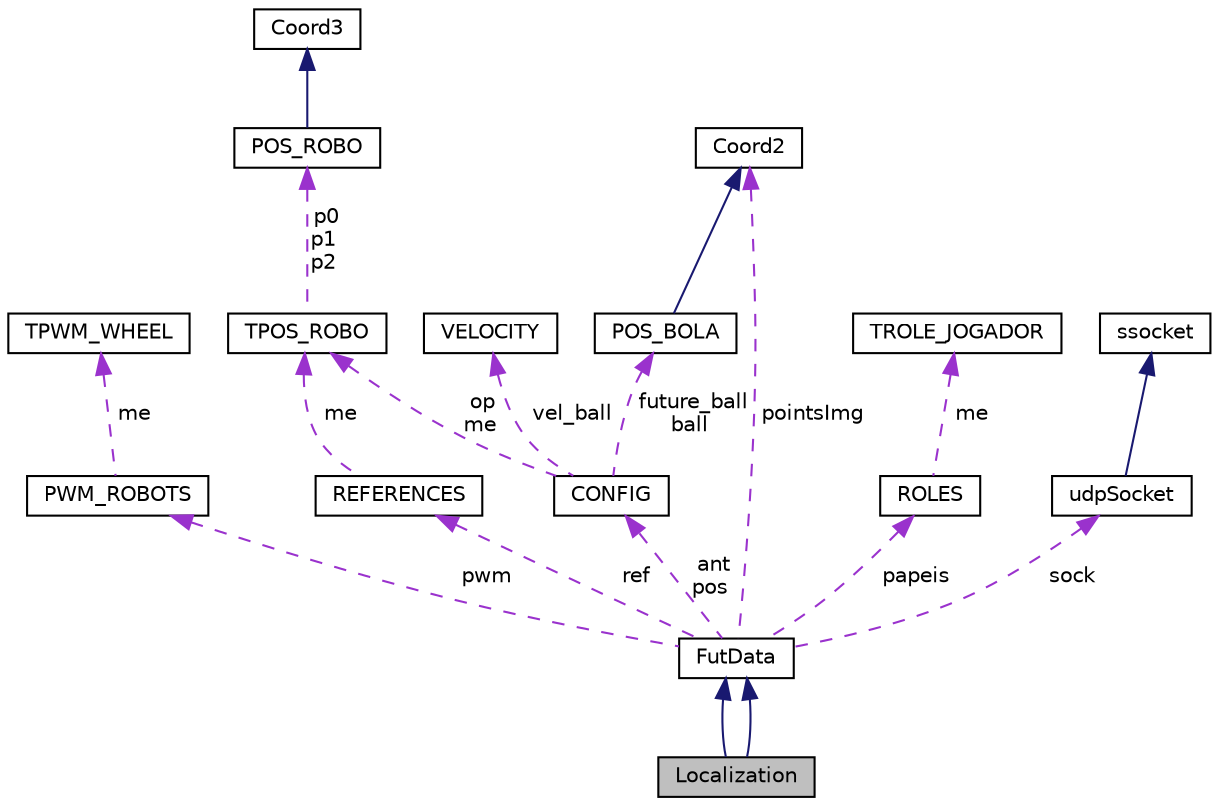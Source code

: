 digraph "Localization"
{
  edge [fontname="Helvetica",fontsize="10",labelfontname="Helvetica",labelfontsize="10"];
  node [fontname="Helvetica",fontsize="10",shape=record];
  Node3 [label="Localization",height=0.2,width=0.4,color="black", fillcolor="grey75", style="filled", fontcolor="black"];
  Node4 -> Node3 [dir="back",color="midnightblue",fontsize="10",style="solid",fontname="Helvetica"];
  Node4 [label="FutData",height=0.2,width=0.4,color="black", fillcolor="white", style="filled",URL="$classFutData.html"];
  Node5 -> Node4 [dir="back",color="darkorchid3",fontsize="10",style="dashed",label=" pwm" ,fontname="Helvetica"];
  Node5 [label="PWM_ROBOTS",height=0.2,width=0.4,color="black", fillcolor="white", style="filled",URL="$structPWM__ROBOTS.html"];
  Node6 -> Node5 [dir="back",color="darkorchid3",fontsize="10",style="dashed",label=" me" ,fontname="Helvetica"];
  Node6 [label="TPWM_WHEEL",height=0.2,width=0.4,color="black", fillcolor="white", style="filled",URL="$structTPWM__WHEEL.html"];
  Node7 -> Node4 [dir="back",color="darkorchid3",fontsize="10",style="dashed",label=" ant\npos" ,fontname="Helvetica"];
  Node7 [label="CONFIG",height=0.2,width=0.4,color="black", fillcolor="white", style="filled",URL="$structCONFIG.html"];
  Node8 -> Node7 [dir="back",color="darkorchid3",fontsize="10",style="dashed",label=" op\nme" ,fontname="Helvetica"];
  Node8 [label="TPOS_ROBO",height=0.2,width=0.4,color="black", fillcolor="white", style="filled",URL="$structTPOS__ROBO.html"];
  Node9 -> Node8 [dir="back",color="darkorchid3",fontsize="10",style="dashed",label=" p0\np1\np2" ,fontname="Helvetica"];
  Node9 [label="POS_ROBO",height=0.2,width=0.4,color="black", fillcolor="white", style="filled",URL="$structPOS__ROBO.html"];
  Node10 -> Node9 [dir="back",color="midnightblue",fontsize="10",style="solid",fontname="Helvetica"];
  Node10 [label="Coord3",height=0.2,width=0.4,color="black", fillcolor="white", style="filled",URL="$structCoord3.html"];
  Node11 -> Node7 [dir="back",color="darkorchid3",fontsize="10",style="dashed",label=" vel_ball" ,fontname="Helvetica"];
  Node11 [label="VELOCITY",height=0.2,width=0.4,color="black", fillcolor="white", style="filled",URL="$structVELOCITY.html"];
  Node12 -> Node7 [dir="back",color="darkorchid3",fontsize="10",style="dashed",label=" future_ball\nball" ,fontname="Helvetica"];
  Node12 [label="POS_BOLA",height=0.2,width=0.4,color="black", fillcolor="white", style="filled",URL="$structPOS__BOLA.html"];
  Node13 -> Node12 [dir="back",color="midnightblue",fontsize="10",style="solid",fontname="Helvetica"];
  Node13 [label="Coord2",height=0.2,width=0.4,color="black", fillcolor="white", style="filled",URL="$structCoord2.html"];
  Node14 -> Node4 [dir="back",color="darkorchid3",fontsize="10",style="dashed",label=" papeis" ,fontname="Helvetica"];
  Node14 [label="ROLES",height=0.2,width=0.4,color="black", fillcolor="white", style="filled",URL="$structROLES.html"];
  Node15 -> Node14 [dir="back",color="darkorchid3",fontsize="10",style="dashed",label=" me" ,fontname="Helvetica"];
  Node15 [label="TROLE_JOGADOR",height=0.2,width=0.4,color="black", fillcolor="white", style="filled",URL="$structTROLE__JOGADOR.html"];
  Node16 -> Node4 [dir="back",color="darkorchid3",fontsize="10",style="dashed",label=" sock" ,fontname="Helvetica"];
  Node16 [label="udpSocket",height=0.2,width=0.4,color="black", fillcolor="white", style="filled",URL="$classudpSocket.html"];
  Node17 -> Node16 [dir="back",color="midnightblue",fontsize="10",style="solid",fontname="Helvetica"];
  Node17 [label="ssocket",height=0.2,width=0.4,color="black", fillcolor="white", style="filled",URL="$classssocket.html"];
  Node18 -> Node4 [dir="back",color="darkorchid3",fontsize="10",style="dashed",label=" ref" ,fontname="Helvetica"];
  Node18 [label="REFERENCES",height=0.2,width=0.4,color="black", fillcolor="white", style="filled",URL="$structREFERENCES.html"];
  Node8 -> Node18 [dir="back",color="darkorchid3",fontsize="10",style="dashed",label=" me" ,fontname="Helvetica"];
  Node13 -> Node4 [dir="back",color="darkorchid3",fontsize="10",style="dashed",label=" pointsImg" ,fontname="Helvetica"];
  Node4 -> Node3 [dir="back",color="midnightblue",fontsize="10",style="solid",fontname="Helvetica"];
}
